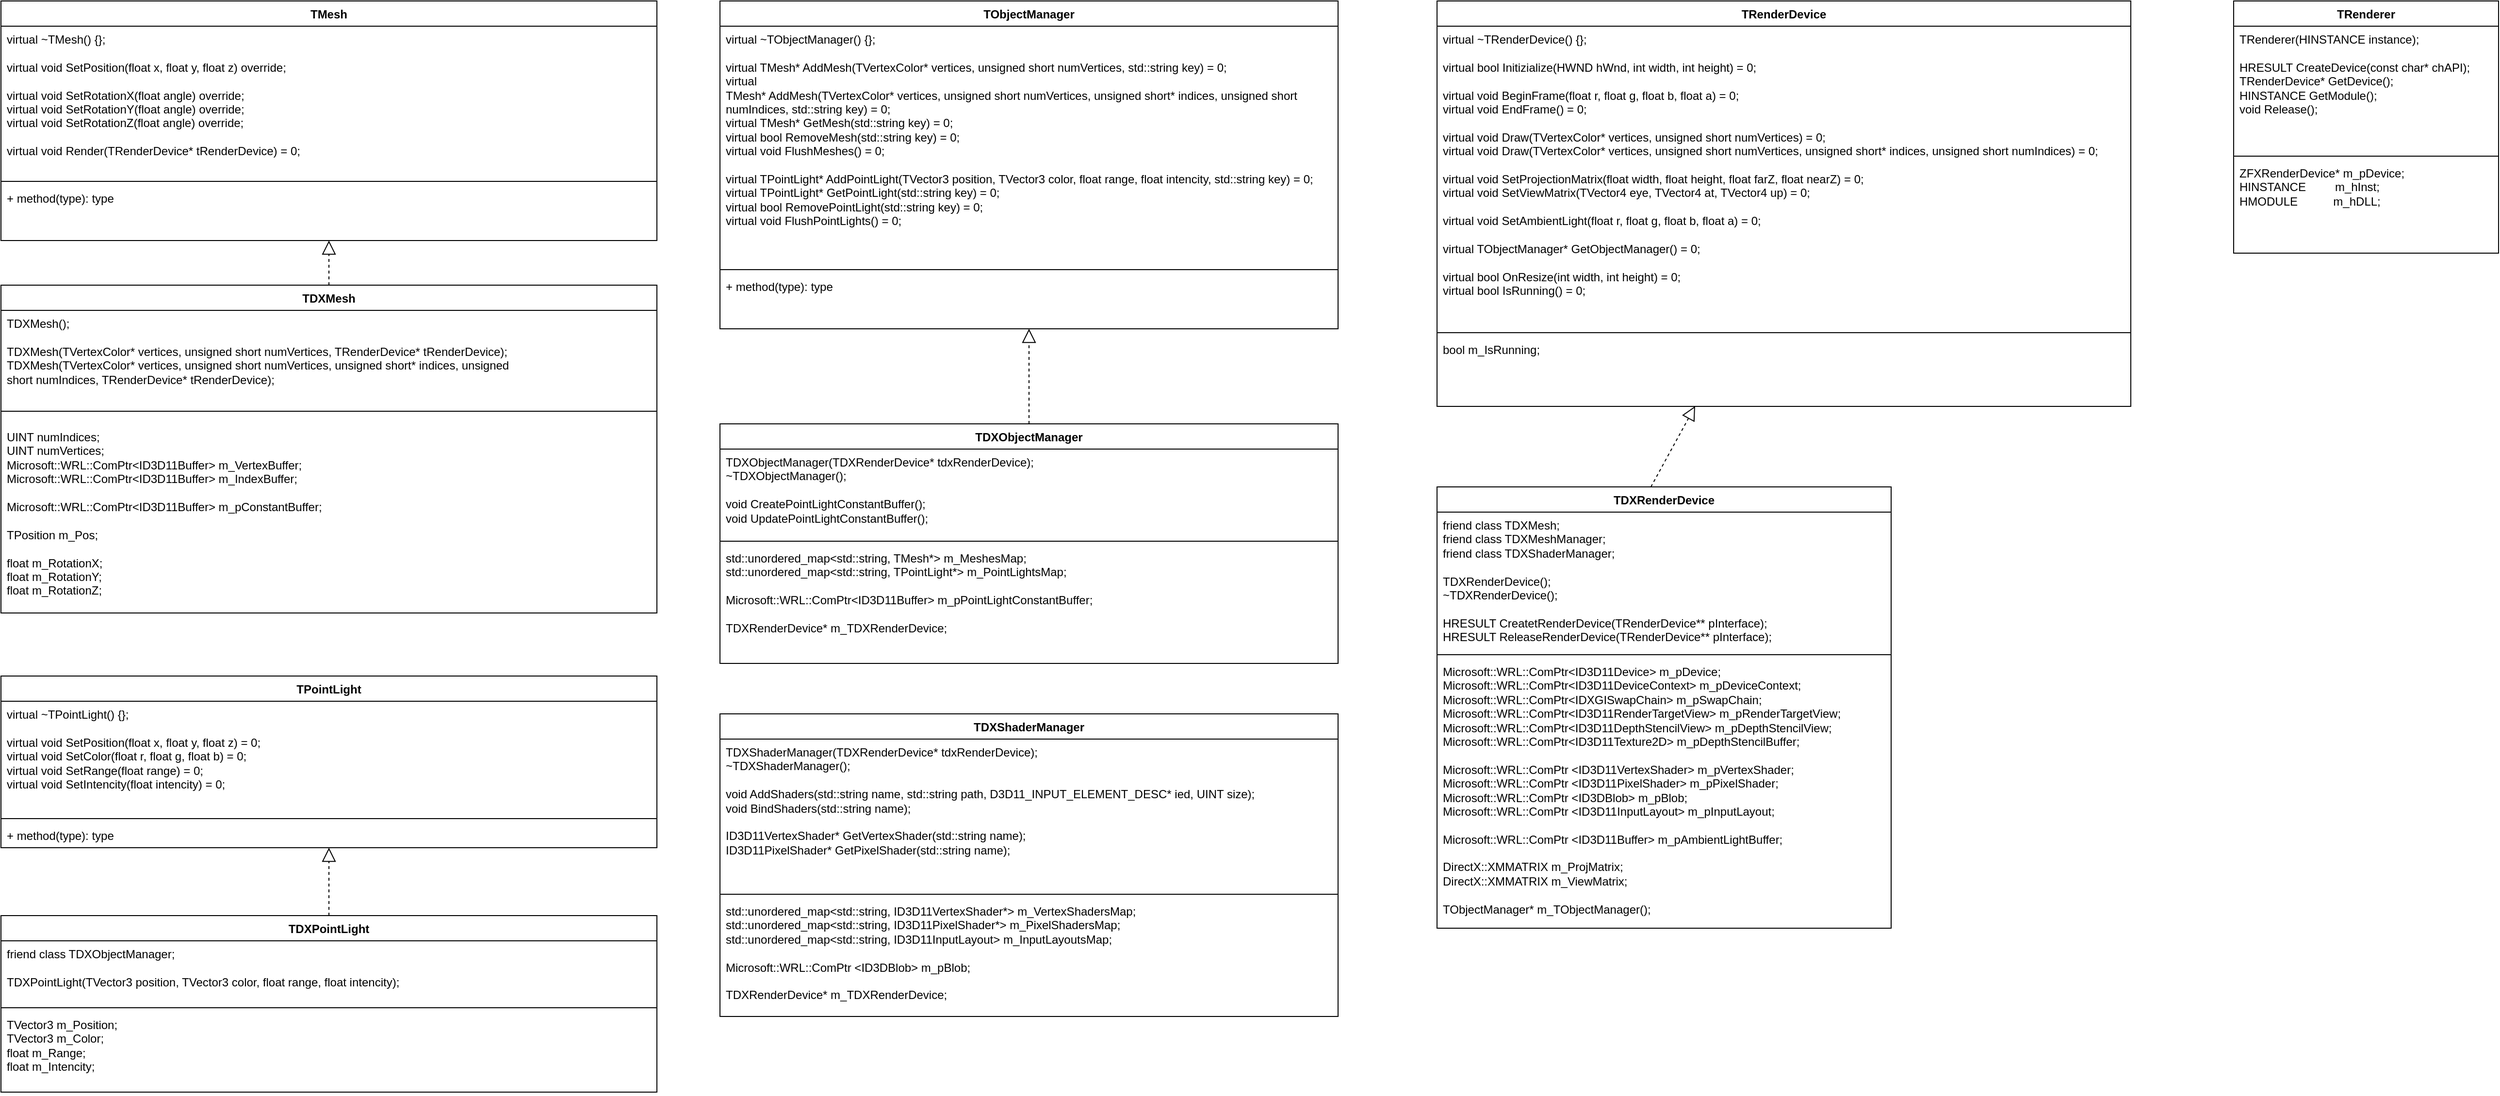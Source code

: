 <mxfile version="24.8.3">
  <diagram name="Страница — 1" id="iS9kPeVT_qTxmNW6HSiJ">
    <mxGraphModel dx="3034" dy="782" grid="1" gridSize="13" guides="1" tooltips="1" connect="1" arrows="1" fold="1" page="0" pageScale="1" pageWidth="827" pageHeight="1169" background="none" math="0" shadow="0">
      <root>
        <mxCell id="0" />
        <mxCell id="1" parent="0" />
        <mxCell id="LnMvlJYZvyKWMzvUD1xX-2" value="TRenderDevice" style="swimlane;fontStyle=1;align=center;verticalAlign=top;childLayout=stackLayout;horizontal=1;startSize=26;horizontalStack=0;resizeParent=1;resizeParentMax=0;resizeLast=0;collapsible=1;marginBottom=0;whiteSpace=wrap;html=1;" parent="1" vertex="1">
          <mxGeometry x="50" y="71" width="715" height="418" as="geometry" />
        </mxCell>
        <mxCell id="LnMvlJYZvyKWMzvUD1xX-3" value="&lt;div&gt;virtual ~TRenderDevice() {};&lt;br&gt;&lt;/div&gt;&lt;div&gt;&lt;br&gt;&lt;/div&gt;&lt;div&gt;virtual bool Initizialize(HWND hWnd, int width, int height) = 0;&lt;/div&gt;&lt;div&gt;&lt;br&gt;&lt;/div&gt;&lt;div&gt;virtual void BeginFrame(float r, float g, float b, float a) = 0;&lt;/div&gt;&lt;div&gt;virtual void EndFrame() = 0;&lt;/div&gt;&lt;div&gt;&lt;br&gt;&lt;/div&gt;&lt;div&gt;virtual void Draw(TVertexColor* vertices, unsigned short numVertices) = 0;&lt;br&gt;&lt;/div&gt;&lt;div&gt;virtual void Draw(TVertexColor* vertices, unsigned short numVertices, unsigned short* indices, unsigned short numIndices) = 0;&lt;br&gt;&lt;/div&gt;&lt;div&gt;&lt;br&gt;&lt;/div&gt;&lt;div&gt;virtual void SetProjectionMatrix(float width, float height, float farZ, float nearZ) = 0;&lt;/div&gt;&lt;div&gt;virtual void SetViewMatrix(TVector4 eye, TVector4 at, TVector4 up) = 0;&lt;br&gt;&lt;/div&gt;&lt;div&gt;&lt;br&gt;&lt;/div&gt;&lt;div&gt;virtual void SetAmbientLight(float r, float g, float b, float a) = 0;&lt;br&gt;&lt;/div&gt;&lt;div&gt;&lt;br&gt;&lt;/div&gt;&lt;div&gt;virtual TObjectManager* GetObjectManager() = 0;&lt;br&gt;&lt;/div&gt;&lt;div&gt;&lt;br&gt;&lt;/div&gt;&lt;div&gt;virtual bool OnResize(int width, int height) = 0;&lt;/div&gt;&lt;div&gt;virtual bool IsRunning() = 0;&lt;br&gt;&lt;/div&gt;" style="text;strokeColor=none;fillColor=none;align=left;verticalAlign=top;spacingLeft=4;spacingRight=4;overflow=hidden;rotatable=0;points=[[0,0.5],[1,0.5]];portConstraint=eastwest;whiteSpace=wrap;html=1;" parent="LnMvlJYZvyKWMzvUD1xX-2" vertex="1">
          <mxGeometry y="26" width="715" height="312" as="geometry" />
        </mxCell>
        <mxCell id="LnMvlJYZvyKWMzvUD1xX-4" value="" style="line;strokeWidth=1;fillColor=none;align=left;verticalAlign=middle;spacingTop=-1;spacingLeft=3;spacingRight=3;rotatable=0;labelPosition=right;points=[];portConstraint=eastwest;strokeColor=inherit;" parent="LnMvlJYZvyKWMzvUD1xX-2" vertex="1">
          <mxGeometry y="338" width="715" height="8" as="geometry" />
        </mxCell>
        <mxCell id="LnMvlJYZvyKWMzvUD1xX-5" value="&lt;div&gt;bool m_IsRunning;&lt;br&gt;&lt;/div&gt;" style="text;strokeColor=none;fillColor=none;align=left;verticalAlign=top;spacingLeft=4;spacingRight=4;overflow=hidden;rotatable=0;points=[[0,0.5],[1,0.5]];portConstraint=eastwest;whiteSpace=wrap;html=1;" parent="LnMvlJYZvyKWMzvUD1xX-2" vertex="1">
          <mxGeometry y="346" width="715" height="72" as="geometry" />
        </mxCell>
        <mxCell id="LnMvlJYZvyKWMzvUD1xX-13" value="" style="endArrow=block;dashed=1;endFill=0;endSize=12;html=1;rounded=0;entryX=0.372;entryY=0.997;entryDx=0;entryDy=0;entryPerimeter=0;exitX=0.471;exitY=0;exitDx=0;exitDy=0;exitPerimeter=0;" parent="1" source="cNzNoUKR5_ti7T2eS_Fg-1" target="LnMvlJYZvyKWMzvUD1xX-5" edge="1">
          <mxGeometry width="160" relative="1" as="geometry">
            <mxPoint x="319" y="529" as="sourcePoint" />
            <mxPoint x="500" y="320" as="targetPoint" />
          </mxGeometry>
        </mxCell>
        <mxCell id="cNzNoUKR5_ti7T2eS_Fg-1" value="TDXRenderDevice" style="swimlane;fontStyle=1;align=center;verticalAlign=top;childLayout=stackLayout;horizontal=1;startSize=26;horizontalStack=0;resizeParent=1;resizeParentMax=0;resizeLast=0;collapsible=1;marginBottom=0;whiteSpace=wrap;html=1;" parent="1" vertex="1">
          <mxGeometry x="50" y="572" width="468" height="455" as="geometry" />
        </mxCell>
        <mxCell id="cNzNoUKR5_ti7T2eS_Fg-2" value="&lt;div&gt;friend class TDXMesh;&lt;/div&gt;&lt;div&gt;friend class TDXMeshManager;&lt;/div&gt;&lt;div&gt;friend class TDXShaderManager;&lt;br&gt;&lt;/div&gt;&lt;div&gt;&lt;br&gt;&lt;/div&gt;&lt;div&gt;TDXRenderDevice();&lt;/div&gt;&lt;div&gt;~TDXRenderDevice();&lt;/div&gt;&lt;div&gt;&lt;br&gt;&lt;/div&gt;&lt;div&gt;HRESULT CreatetRenderDevice(TRenderDevice** pInterface);&amp;nbsp;&amp;nbsp;&amp;nbsp;&amp;nbsp;&lt;/div&gt;&lt;div&gt;HRESULT ReleaseRenderDevice(TRenderDevice** pInterface);&lt;br&gt;&lt;br&gt;&lt;/div&gt;" style="text;strokeColor=none;fillColor=none;align=left;verticalAlign=top;spacingLeft=4;spacingRight=4;overflow=hidden;rotatable=0;points=[[0,0.5],[1,0.5]];portConstraint=eastwest;whiteSpace=wrap;html=1;" parent="cNzNoUKR5_ti7T2eS_Fg-1" vertex="1">
          <mxGeometry y="26" width="468" height="143" as="geometry" />
        </mxCell>
        <mxCell id="cNzNoUKR5_ti7T2eS_Fg-3" value="" style="line;strokeWidth=1;fillColor=none;align=left;verticalAlign=middle;spacingTop=-1;spacingLeft=3;spacingRight=3;rotatable=0;labelPosition=right;points=[];portConstraint=eastwest;strokeColor=inherit;" parent="cNzNoUKR5_ti7T2eS_Fg-1" vertex="1">
          <mxGeometry y="169" width="468" height="8" as="geometry" />
        </mxCell>
        <mxCell id="cNzNoUKR5_ti7T2eS_Fg-4" value="&lt;div&gt;Microsoft::WRL::ComPtr&amp;lt;ID3D11Device&amp;gt; m_pDevice; Microsoft::WRL::ComPtr&amp;lt;ID3D11DeviceContext&amp;gt; m_pDeviceContext; Microsoft::WRL::ComPtr&amp;lt;IDXGISwapChain&amp;gt; m_pSwapChain; Microsoft::WRL::ComPtr&amp;lt;ID3D11RenderTargetView&amp;gt; m_pRenderTargetView; Microsoft::WRL::ComPtr&amp;lt;ID3D11DepthStencilView&amp;gt; m_pDepthStencilView; Microsoft::WRL::ComPtr&amp;lt;ID3D11Texture2D&amp;gt; m_pDepthStencilBuffer;&lt;/div&gt;&lt;div&gt;&lt;br&gt;&lt;/div&gt;&lt;div&gt;Microsoft::WRL::ComPtr &amp;lt;ID3D11VertexShader&amp;gt; m_pVertexShader;&lt;br&gt;Microsoft::WRL::ComPtr &amp;lt;ID3D11PixelShader&amp;gt; m_pPixelShader;&lt;br&gt;Microsoft::WRL::ComPtr &amp;lt;ID3DBlob&amp;gt; m_pBlob;&lt;br&gt;Microsoft::WRL::ComPtr &amp;lt;ID3D11InputLayout&amp;gt; m_pInputLayout;&lt;br&gt;&lt;/div&gt;&lt;div&gt;&lt;br&gt;&lt;/div&gt;&lt;div&gt;Microsoft::WRL::ComPtr &amp;lt;ID3D11Buffer&amp;gt; m_pAmbientLightBuffer;&lt;/div&gt;&lt;div&gt;&lt;br&gt;&lt;/div&gt;&lt;div&gt;DirectX::XMMATRIX m_ProjMatrix;&lt;br&gt;DirectX::XMMATRIX m_ViewMatrix;&lt;br&gt;&lt;/div&gt;&lt;div&gt;&lt;br&gt;&lt;/div&gt;&lt;div&gt;TObjectManager* m_TObjectManager();&lt;/div&gt;" style="text;strokeColor=none;fillColor=none;align=left;verticalAlign=top;spacingLeft=4;spacingRight=4;overflow=hidden;rotatable=0;points=[[0,0.5],[1,0.5]];portConstraint=eastwest;whiteSpace=wrap;html=1;" parent="cNzNoUKR5_ti7T2eS_Fg-1" vertex="1">
          <mxGeometry y="177" width="468" height="278" as="geometry" />
        </mxCell>
        <mxCell id="cNzNoUKR5_ti7T2eS_Fg-5" value="TRenderer" style="swimlane;fontStyle=1;align=center;verticalAlign=top;childLayout=stackLayout;horizontal=1;startSize=26;horizontalStack=0;resizeParent=1;resizeParentMax=0;resizeLast=0;collapsible=1;marginBottom=0;whiteSpace=wrap;html=1;" parent="1" vertex="1">
          <mxGeometry x="871" y="71" width="273" height="260" as="geometry" />
        </mxCell>
        <mxCell id="cNzNoUKR5_ti7T2eS_Fg-6" value="&lt;div&gt;TRenderer(HINSTANCE instance);&lt;/div&gt;&lt;div&gt;&lt;br&gt;&lt;/div&gt;&lt;div&gt;HRESULT CreateDevice(const char* chAPI);&lt;/div&gt;&lt;div&gt;TRenderDevice* GetDevice();&lt;/div&gt;&lt;div&gt;HINSTANCE GetModule();&lt;/div&gt;&lt;div&gt;void Release();&lt;br&gt;&lt;/div&gt;" style="text;strokeColor=none;fillColor=none;align=left;verticalAlign=top;spacingLeft=4;spacingRight=4;overflow=hidden;rotatable=0;points=[[0,0.5],[1,0.5]];portConstraint=eastwest;whiteSpace=wrap;html=1;" parent="cNzNoUKR5_ti7T2eS_Fg-5" vertex="1">
          <mxGeometry y="26" width="273" height="130" as="geometry" />
        </mxCell>
        <mxCell id="cNzNoUKR5_ti7T2eS_Fg-7" value="" style="line;strokeWidth=1;fillColor=none;align=left;verticalAlign=middle;spacingTop=-1;spacingLeft=3;spacingRight=3;rotatable=0;labelPosition=right;points=[];portConstraint=eastwest;strokeColor=inherit;" parent="cNzNoUKR5_ti7T2eS_Fg-5" vertex="1">
          <mxGeometry y="156" width="273" height="8" as="geometry" />
        </mxCell>
        <mxCell id="cNzNoUKR5_ti7T2eS_Fg-8" value="ZFXRenderDevice* m_pDevice;&lt;br&gt;HINSTANCE&amp;nbsp;&amp;nbsp;&amp;nbsp;&amp;nbsp;&amp;nbsp;&amp;nbsp;&amp;nbsp;&amp;nbsp; m_hInst;&lt;br&gt;HMODULE&amp;nbsp;&amp;nbsp;&amp;nbsp;&amp;nbsp;&amp;nbsp;&amp;nbsp;&amp;nbsp;&amp;nbsp;&amp;nbsp;&amp;nbsp; m_hDLL;" style="text;strokeColor=none;fillColor=none;align=left;verticalAlign=top;spacingLeft=4;spacingRight=4;overflow=hidden;rotatable=0;points=[[0,0.5],[1,0.5]];portConstraint=eastwest;whiteSpace=wrap;html=1;" parent="cNzNoUKR5_ti7T2eS_Fg-5" vertex="1">
          <mxGeometry y="164" width="273" height="96" as="geometry" />
        </mxCell>
        <mxCell id="sRAGFY0u2gzH7yeyDT2O-35" value="TDXMesh" style="swimlane;fontStyle=1;align=center;verticalAlign=top;childLayout=stackLayout;horizontal=1;startSize=26;horizontalStack=0;resizeParent=1;resizeParentMax=0;resizeLast=0;collapsible=1;marginBottom=0;whiteSpace=wrap;html=1;" parent="1" vertex="1">
          <mxGeometry x="-1430" y="364" width="676" height="338" as="geometry" />
        </mxCell>
        <mxCell id="sRAGFY0u2gzH7yeyDT2O-36" value="&lt;div&gt;TDXMesh();&lt;br&gt;&lt;/div&gt;&lt;div&gt;&lt;br&gt;&lt;/div&gt;&lt;div&gt;TDXMesh(TVertexColor* vertices, unsigned short numVertices, TRenderDevice* tRenderDevice);&lt;br&gt;&lt;/div&gt;TDXMesh(TVertexColor* vertices, unsigned short numVertices, unsigned short* indices, unsigned&lt;br&gt;&lt;div&gt; short numIndices, TRenderDevice* tRenderDevice);&lt;/div&gt;" style="text;strokeColor=none;fillColor=none;align=left;verticalAlign=top;spacingLeft=4;spacingRight=4;overflow=hidden;rotatable=0;points=[[0,0.5],[1,0.5]];portConstraint=eastwest;whiteSpace=wrap;html=1;" parent="sRAGFY0u2gzH7yeyDT2O-35" vertex="1">
          <mxGeometry y="26" width="676" height="91" as="geometry" />
        </mxCell>
        <mxCell id="sRAGFY0u2gzH7yeyDT2O-37" value="" style="line;strokeWidth=1;fillColor=none;align=left;verticalAlign=middle;spacingTop=-1;spacingLeft=3;spacingRight=3;rotatable=0;labelPosition=right;points=[];portConstraint=eastwest;strokeColor=inherit;" parent="sRAGFY0u2gzH7yeyDT2O-35" vertex="1">
          <mxGeometry y="117" width="676" height="26" as="geometry" />
        </mxCell>
        <mxCell id="sRAGFY0u2gzH7yeyDT2O-38" value="&lt;div&gt;UINT numIndices;&lt;br&gt;UINT numVertices;&lt;br&gt;&lt;/div&gt;&lt;div&gt;Microsoft::WRL::ComPtr&amp;lt;ID3D11Buffer&amp;gt; m_VertexBuffer;&lt;/div&gt;&lt;div&gt;Microsoft::WRL::ComPtr&amp;lt;ID3D11Buffer&amp;gt; m_IndexBuffer;&lt;/div&gt;&lt;div&gt;&lt;br&gt;&lt;/div&gt;&lt;div&gt;Microsoft::WRL::ComPtr&amp;lt;ID3D11Buffer&amp;gt; m_pConstantBuffer;&lt;br&gt;&lt;br&gt;TPosition m_Pos;&lt;br&gt;&lt;br&gt;float m_RotationX;&lt;br&gt;float m_RotationY;&lt;br&gt;float m_RotationZ;&lt;br&gt;&lt;/div&gt;" style="text;strokeColor=none;fillColor=none;align=left;verticalAlign=top;spacingLeft=4;spacingRight=4;overflow=hidden;rotatable=0;points=[[0,0.5],[1,0.5]];portConstraint=eastwest;whiteSpace=wrap;html=1;" parent="sRAGFY0u2gzH7yeyDT2O-35" vertex="1">
          <mxGeometry y="143" width="676" height="195" as="geometry" />
        </mxCell>
        <mxCell id="sRAGFY0u2gzH7yeyDT2O-40" value="TDXObjectManager" style="swimlane;fontStyle=1;align=center;verticalAlign=top;childLayout=stackLayout;horizontal=1;startSize=26;horizontalStack=0;resizeParent=1;resizeParentMax=0;resizeLast=0;collapsible=1;marginBottom=0;whiteSpace=wrap;html=1;" parent="1" vertex="1">
          <mxGeometry x="-689" y="507" width="637" height="247" as="geometry" />
        </mxCell>
        <mxCell id="sRAGFY0u2gzH7yeyDT2O-41" value="TDXObjectManager(TDXRenderDevice* tdxRenderDevice);&lt;div&gt;~TDXObjectManager();&lt;/div&gt;&lt;div&gt;&lt;br&gt;&lt;/div&gt;&lt;div&gt;void CreatePointLightConstantBuffer();&lt;br&gt;&lt;/div&gt;&lt;div&gt;void UpdatePointLightConstantBuffer();&lt;br&gt;&lt;/div&gt;" style="text;strokeColor=none;fillColor=none;align=left;verticalAlign=top;spacingLeft=4;spacingRight=4;overflow=hidden;rotatable=0;points=[[0,0.5],[1,0.5]];portConstraint=eastwest;whiteSpace=wrap;html=1;" parent="sRAGFY0u2gzH7yeyDT2O-40" vertex="1">
          <mxGeometry y="26" width="637" height="91" as="geometry" />
        </mxCell>
        <mxCell id="sRAGFY0u2gzH7yeyDT2O-42" value="" style="line;strokeWidth=1;fillColor=none;align=left;verticalAlign=middle;spacingTop=-1;spacingLeft=3;spacingRight=3;rotatable=0;labelPosition=right;points=[];portConstraint=eastwest;strokeColor=inherit;" parent="sRAGFY0u2gzH7yeyDT2O-40" vertex="1">
          <mxGeometry y="117" width="637" height="8" as="geometry" />
        </mxCell>
        <mxCell id="sRAGFY0u2gzH7yeyDT2O-43" value="&lt;div&gt;std::unordered_map&amp;lt;std::string, TMesh*&amp;gt; m_MeshesMap;&lt;/div&gt;&lt;div&gt;&lt;div&gt;std::unordered_map&amp;lt;std::string, TPointLight*&amp;gt; m_PointLightsMap;&lt;/div&gt;&lt;div&gt;&lt;div&gt;&lt;br&gt;&lt;/div&gt;&lt;div&gt;Microsoft::WRL::ComPtr&amp;lt;ID3D11Buffer&amp;gt; m_pPointLightConstantBuffer;&lt;/div&gt;&lt;div&gt;&lt;br&gt;&lt;/div&gt;&lt;/div&gt;&lt;/div&gt;&lt;div&gt;TDXRenderDevice* m_TDXRenderDevice;&lt;br&gt;&lt;/div&gt;" style="text;strokeColor=none;fillColor=none;align=left;verticalAlign=top;spacingLeft=4;spacingRight=4;overflow=hidden;rotatable=0;points=[[0,0.5],[1,0.5]];portConstraint=eastwest;whiteSpace=wrap;html=1;" parent="sRAGFY0u2gzH7yeyDT2O-40" vertex="1">
          <mxGeometry y="125" width="637" height="122" as="geometry" />
        </mxCell>
        <mxCell id="sRAGFY0u2gzH7yeyDT2O-46" value="TMesh" style="swimlane;fontStyle=1;align=center;verticalAlign=top;childLayout=stackLayout;horizontal=1;startSize=26;horizontalStack=0;resizeParent=1;resizeParentMax=0;resizeLast=0;collapsible=1;marginBottom=0;whiteSpace=wrap;html=1;" parent="1" vertex="1">
          <mxGeometry x="-1430" y="71" width="676" height="247" as="geometry" />
        </mxCell>
        <mxCell id="sRAGFY0u2gzH7yeyDT2O-47" value="&lt;div&gt;virtual ~TMesh() {};&lt;/div&gt;&lt;div&gt;&lt;br&gt;&lt;/div&gt;&lt;div&gt;virtual void SetPosition(float x, float y, float z) override;&lt;br&gt;&lt;br&gt;virtual void SetRotationX(float angle) override;&lt;br&gt;virtual void SetRotationY(float angle) override;&lt;br&gt;virtual void SetRotationZ(float angle) override;&lt;br&gt;&lt;/div&gt;&lt;div&gt;&lt;br&gt;&lt;/div&gt;&lt;div&gt;virtual void Render(TRenderDevice* tRenderDevice) = 0;&lt;br&gt;&lt;/div&gt;" style="text;strokeColor=none;fillColor=none;align=left;verticalAlign=top;spacingLeft=4;spacingRight=4;overflow=hidden;rotatable=0;points=[[0,0.5],[1,0.5]];portConstraint=eastwest;whiteSpace=wrap;html=1;" parent="sRAGFY0u2gzH7yeyDT2O-46" vertex="1">
          <mxGeometry y="26" width="676" height="156" as="geometry" />
        </mxCell>
        <mxCell id="sRAGFY0u2gzH7yeyDT2O-48" value="" style="line;strokeWidth=1;fillColor=none;align=left;verticalAlign=middle;spacingTop=-1;spacingLeft=3;spacingRight=3;rotatable=0;labelPosition=right;points=[];portConstraint=eastwest;strokeColor=inherit;" parent="sRAGFY0u2gzH7yeyDT2O-46" vertex="1">
          <mxGeometry y="182" width="676" height="8" as="geometry" />
        </mxCell>
        <mxCell id="sRAGFY0u2gzH7yeyDT2O-49" value="+ method(type): type" style="text;strokeColor=none;fillColor=none;align=left;verticalAlign=top;spacingLeft=4;spacingRight=4;overflow=hidden;rotatable=0;points=[[0,0.5],[1,0.5]];portConstraint=eastwest;whiteSpace=wrap;html=1;" parent="sRAGFY0u2gzH7yeyDT2O-46" vertex="1">
          <mxGeometry y="190" width="676" height="57" as="geometry" />
        </mxCell>
        <mxCell id="ek_f00UGQPZwLHAiPZ6A-1" value="TObjectManager" style="swimlane;fontStyle=1;align=center;verticalAlign=top;childLayout=stackLayout;horizontal=1;startSize=26;horizontalStack=0;resizeParent=1;resizeParentMax=0;resizeLast=0;collapsible=1;marginBottom=0;whiteSpace=wrap;html=1;" parent="1" vertex="1">
          <mxGeometry x="-689" y="71" width="637" height="338" as="geometry" />
        </mxCell>
        <mxCell id="ek_f00UGQPZwLHAiPZ6A-2" value="&lt;div&gt;virtual ~TObjectManager() {};&lt;br&gt;&lt;/div&gt;&lt;div&gt;&lt;br&gt;&lt;/div&gt;&lt;div&gt;&lt;div&gt;virtual TMesh* AddMesh(TVertexColor* vertices, unsigned short numVertices, std::string key) = 0;&lt;/div&gt;&lt;/div&gt;&lt;div&gt;virtual&lt;br&gt; TMesh* AddMesh(TVertexColor* vertices, unsigned short numVertices, unsigned short* indices, unsigned short numIndices, std::string key) = 0;&lt;/div&gt;&lt;div&gt;virtual TMesh* GetMesh(std::string key) = 0;&lt;/div&gt;&lt;div&gt;virtual bool RemoveMesh(std::string key) = 0;&lt;/div&gt;&lt;div&gt;virtual void FlushMeshes() = 0;&lt;/div&gt;&lt;div&gt;&lt;br&gt;&lt;/div&gt;&lt;div&gt;virtual TPointLight* AddPointLight(TVector3 position, TVector3 color, float range, float intencity, std::string key) = 0;&lt;/div&gt;&lt;div&gt;virtual TPointLight* GetPointLight(std::string key) = 0;&lt;/div&gt;&lt;div&gt;virtual bool RemovePointLight(std::string key) = 0;&lt;/div&gt;&lt;div&gt;virtual void FlushPointLights() = 0;&lt;br&gt;&lt;/div&gt;" style="text;strokeColor=none;fillColor=none;align=left;verticalAlign=top;spacingLeft=4;spacingRight=4;overflow=hidden;rotatable=0;points=[[0,0.5],[1,0.5]];portConstraint=eastwest;whiteSpace=wrap;html=1;" parent="ek_f00UGQPZwLHAiPZ6A-1" vertex="1">
          <mxGeometry y="26" width="637" height="247" as="geometry" />
        </mxCell>
        <mxCell id="ek_f00UGQPZwLHAiPZ6A-3" value="" style="line;strokeWidth=1;fillColor=none;align=left;verticalAlign=middle;spacingTop=-1;spacingLeft=3;spacingRight=3;rotatable=0;labelPosition=right;points=[];portConstraint=eastwest;strokeColor=inherit;" parent="ek_f00UGQPZwLHAiPZ6A-1" vertex="1">
          <mxGeometry y="273" width="637" height="8" as="geometry" />
        </mxCell>
        <mxCell id="ek_f00UGQPZwLHAiPZ6A-4" value="+ method(type): type" style="text;strokeColor=none;fillColor=none;align=left;verticalAlign=top;spacingLeft=4;spacingRight=4;overflow=hidden;rotatable=0;points=[[0,0.5],[1,0.5]];portConstraint=eastwest;whiteSpace=wrap;html=1;" parent="ek_f00UGQPZwLHAiPZ6A-1" vertex="1">
          <mxGeometry y="281" width="637" height="57" as="geometry" />
        </mxCell>
        <mxCell id="ek_f00UGQPZwLHAiPZ6A-5" value="" style="endArrow=block;dashed=1;endFill=0;endSize=12;html=1;rounded=0;exitX=0.5;exitY=0;exitDx=0;exitDy=0;" parent="1" source="sRAGFY0u2gzH7yeyDT2O-35" target="sRAGFY0u2gzH7yeyDT2O-49" edge="1">
          <mxGeometry width="160" relative="1" as="geometry">
            <mxPoint x="-871" y="364" as="sourcePoint" />
            <mxPoint x="-711" y="364" as="targetPoint" />
          </mxGeometry>
        </mxCell>
        <mxCell id="ek_f00UGQPZwLHAiPZ6A-6" value="" style="endArrow=block;dashed=1;endFill=0;endSize=12;html=1;rounded=0;exitX=0.5;exitY=0;exitDx=0;exitDy=0;entryX=0.5;entryY=1;entryDx=0;entryDy=0;" parent="1" source="sRAGFY0u2gzH7yeyDT2O-40" target="ek_f00UGQPZwLHAiPZ6A-1" edge="1">
          <mxGeometry width="160" relative="1" as="geometry">
            <mxPoint x="-871" y="364" as="sourcePoint" />
            <mxPoint x="-559" y="377" as="targetPoint" />
          </mxGeometry>
        </mxCell>
        <mxCell id="hIQ-dtO7fYy97Bb_QepH-1" value="TPointLight" style="swimlane;fontStyle=1;align=center;verticalAlign=top;childLayout=stackLayout;horizontal=1;startSize=26;horizontalStack=0;resizeParent=1;resizeParentMax=0;resizeLast=0;collapsible=1;marginBottom=0;whiteSpace=wrap;html=1;" parent="1" vertex="1">
          <mxGeometry x="-1430" y="767" width="676" height="177" as="geometry" />
        </mxCell>
        <mxCell id="hIQ-dtO7fYy97Bb_QepH-2" value="&lt;div&gt;virtual ~TPointLight() {};&lt;/div&gt;&lt;div&gt;&lt;br&gt;&lt;/div&gt;&lt;div&gt;virtual void SetPosition(float x, float y, float z) = 0;&lt;/div&gt;&lt;div&gt;virtual void SetColor(float r, float g, float b) = 0;&lt;/div&gt;&lt;div&gt;virtual void SetRange(float range) = 0;&lt;br&gt;&lt;/div&gt;&lt;div&gt;virtual void SetIntencity(float intencity) = 0;&lt;br&gt;&lt;/div&gt;" style="text;strokeColor=none;fillColor=none;align=left;verticalAlign=top;spacingLeft=4;spacingRight=4;overflow=hidden;rotatable=0;points=[[0,0.5],[1,0.5]];portConstraint=eastwest;whiteSpace=wrap;html=1;" parent="hIQ-dtO7fYy97Bb_QepH-1" vertex="1">
          <mxGeometry y="26" width="676" height="117" as="geometry" />
        </mxCell>
        <mxCell id="hIQ-dtO7fYy97Bb_QepH-3" value="" style="line;strokeWidth=1;fillColor=none;align=left;verticalAlign=middle;spacingTop=-1;spacingLeft=3;spacingRight=3;rotatable=0;labelPosition=right;points=[];portConstraint=eastwest;strokeColor=inherit;" parent="hIQ-dtO7fYy97Bb_QepH-1" vertex="1">
          <mxGeometry y="143" width="676" height="8" as="geometry" />
        </mxCell>
        <mxCell id="hIQ-dtO7fYy97Bb_QepH-4" value="+ method(type): type" style="text;strokeColor=none;fillColor=none;align=left;verticalAlign=top;spacingLeft=4;spacingRight=4;overflow=hidden;rotatable=0;points=[[0,0.5],[1,0.5]];portConstraint=eastwest;whiteSpace=wrap;html=1;" parent="hIQ-dtO7fYy97Bb_QepH-1" vertex="1">
          <mxGeometry y="151" width="676" height="26" as="geometry" />
        </mxCell>
        <mxCell id="hIQ-dtO7fYy97Bb_QepH-5" value="TDXPointLight" style="swimlane;fontStyle=1;align=center;verticalAlign=top;childLayout=stackLayout;horizontal=1;startSize=26;horizontalStack=0;resizeParent=1;resizeParentMax=0;resizeLast=0;collapsible=1;marginBottom=0;whiteSpace=wrap;html=1;" parent="1" vertex="1">
          <mxGeometry x="-1430" y="1014" width="676" height="182" as="geometry" />
        </mxCell>
        <mxCell id="hIQ-dtO7fYy97Bb_QepH-6" value="&lt;div&gt;friend class TDXObjectManager;&lt;br&gt;&lt;/div&gt;&lt;div&gt;&lt;br&gt;&lt;/div&gt;&lt;div&gt;TDXPointLight(TVector3 position, TVector3 color, float range, float intencity);&lt;/div&gt;" style="text;strokeColor=none;fillColor=none;align=left;verticalAlign=top;spacingLeft=4;spacingRight=4;overflow=hidden;rotatable=0;points=[[0,0.5],[1,0.5]];portConstraint=eastwest;whiteSpace=wrap;html=1;" parent="hIQ-dtO7fYy97Bb_QepH-5" vertex="1">
          <mxGeometry y="26" width="676" height="65" as="geometry" />
        </mxCell>
        <mxCell id="hIQ-dtO7fYy97Bb_QepH-7" value="" style="line;strokeWidth=1;fillColor=none;align=left;verticalAlign=middle;spacingTop=-1;spacingLeft=3;spacingRight=3;rotatable=0;labelPosition=right;points=[];portConstraint=eastwest;strokeColor=inherit;" parent="hIQ-dtO7fYy97Bb_QepH-5" vertex="1">
          <mxGeometry y="91" width="676" height="8" as="geometry" />
        </mxCell>
        <mxCell id="hIQ-dtO7fYy97Bb_QepH-8" value="&lt;div&gt;TVector3 m_Position;&lt;/div&gt;&lt;div&gt;TVector3 m_Color;&lt;/div&gt;&lt;div&gt;float m_Range;&lt;/div&gt;&lt;div&gt;float m_Intencity;&lt;br&gt;&lt;/div&gt;" style="text;strokeColor=none;fillColor=none;align=left;verticalAlign=top;spacingLeft=4;spacingRight=4;overflow=hidden;rotatable=0;points=[[0,0.5],[1,0.5]];portConstraint=eastwest;whiteSpace=wrap;html=1;" parent="hIQ-dtO7fYy97Bb_QepH-5" vertex="1">
          <mxGeometry y="99" width="676" height="83" as="geometry" />
        </mxCell>
        <mxCell id="hIQ-dtO7fYy97Bb_QepH-9" value="" style="endArrow=block;dashed=1;endFill=0;endSize=12;html=1;rounded=0;exitX=0.5;exitY=0;exitDx=0;exitDy=0;entryX=0.5;entryY=1;entryDx=0;entryDy=0;" parent="1" source="hIQ-dtO7fYy97Bb_QepH-5" target="hIQ-dtO7fYy97Bb_QepH-1" edge="1">
          <mxGeometry width="160" relative="1" as="geometry">
            <mxPoint x="-1027" y="975" as="sourcePoint" />
            <mxPoint x="-867" y="975" as="targetPoint" />
          </mxGeometry>
        </mxCell>
        <mxCell id="Nmb29etkxSLf_LVVn4ak-1" value="TDXShaderManager" style="swimlane;fontStyle=1;align=center;verticalAlign=top;childLayout=stackLayout;horizontal=1;startSize=26;horizontalStack=0;resizeParent=1;resizeParentMax=0;resizeLast=0;collapsible=1;marginBottom=0;whiteSpace=wrap;html=1;" vertex="1" parent="1">
          <mxGeometry x="-689" y="806" width="637" height="312" as="geometry" />
        </mxCell>
        <mxCell id="Nmb29etkxSLf_LVVn4ak-2" value="&lt;div&gt;TDXShaderManager(TDXRenderDevice* tdxRenderDevice);&lt;/div&gt;&lt;div&gt;~TDXShaderManager();&lt;/div&gt;&lt;div&gt;&lt;br&gt;&lt;/div&gt;&lt;div&gt;void AddShaders(std::string name, std::string path, D3D11_INPUT_ELEMENT_DESC* ied, UINT size);&lt;/div&gt;&lt;div&gt;void BindShaders(std::string name);&lt;br&gt;&lt;/div&gt;&lt;div&gt;&lt;br&gt;&lt;/div&gt;&lt;div&gt;ID3D11VertexShader* GetVertexShader(std::string name);&lt;/div&gt;&lt;div&gt;ID3D11PixelShader* GetPixelShader(std::string name);&lt;/div&gt;" style="text;strokeColor=none;fillColor=none;align=left;verticalAlign=top;spacingLeft=4;spacingRight=4;overflow=hidden;rotatable=0;points=[[0,0.5],[1,0.5]];portConstraint=eastwest;whiteSpace=wrap;html=1;" vertex="1" parent="Nmb29etkxSLf_LVVn4ak-1">
          <mxGeometry y="26" width="637" height="156" as="geometry" />
        </mxCell>
        <mxCell id="Nmb29etkxSLf_LVVn4ak-3" value="" style="line;strokeWidth=1;fillColor=none;align=left;verticalAlign=middle;spacingTop=-1;spacingLeft=3;spacingRight=3;rotatable=0;labelPosition=right;points=[];portConstraint=eastwest;strokeColor=inherit;" vertex="1" parent="Nmb29etkxSLf_LVVn4ak-1">
          <mxGeometry y="182" width="637" height="8" as="geometry" />
        </mxCell>
        <mxCell id="Nmb29etkxSLf_LVVn4ak-4" value="&lt;div&gt;std::unordered_map&amp;lt;std::string, ID3D11VertexShader*&amp;gt; m_VertexShadersMap;&lt;/div&gt;&lt;div&gt;&lt;div&gt;std::unordered_map&amp;lt;std::string, ID3D11PixelShader*&amp;gt; m_PixelShadersMap;&lt;/div&gt;&lt;div&gt;&lt;div&gt;std::unordered_map&amp;lt;std::string, ID3D11InputLayout&amp;gt; m_InputLayoutsMap;&lt;/div&gt;&lt;div&gt;&lt;br&gt;&lt;/div&gt;&lt;div&gt;Microsoft::WRL::ComPtr &amp;lt;ID3DBlob&amp;gt; m_pBlob;&lt;/div&gt;&lt;div&gt;&lt;br&gt;&lt;/div&gt;&lt;div&gt;TDXRenderDevice* m_TDXRenderDevice;&lt;br&gt;&lt;/div&gt;&lt;/div&gt;&lt;/div&gt;" style="text;strokeColor=none;fillColor=none;align=left;verticalAlign=top;spacingLeft=4;spacingRight=4;overflow=hidden;rotatable=0;points=[[0,0.5],[1,0.5]];portConstraint=eastwest;whiteSpace=wrap;html=1;" vertex="1" parent="Nmb29etkxSLf_LVVn4ak-1">
          <mxGeometry y="190" width="637" height="122" as="geometry" />
        </mxCell>
      </root>
    </mxGraphModel>
  </diagram>
</mxfile>
